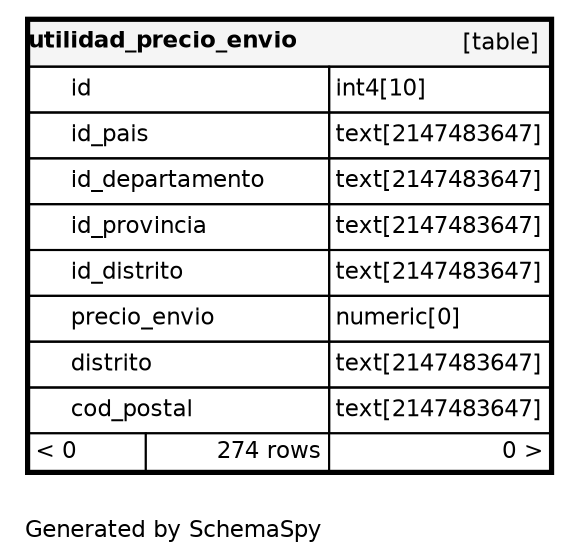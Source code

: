 digraph "oneDegreeRelationshipsDiagram" {
  graph [    rankdir="RL"    bgcolor="#ffffff"    label="\nGenerated by SchemaSpy"    labeljust="l"    nodesep="0.18"    ranksep="0.46"    fontname="Helvetica"    fontsize="11"    ration="compress"  ];  node [    fontname="Helvetica"    fontsize="11"    shape="plaintext"  ];  edge [    arrowsize="0.8"  ];
  "utilidad_precio_envio" [
   label=<
    <TABLE BORDER="2" CELLBORDER="1" CELLSPACING="0" BGCOLOR="#ffffff">
      <TR><TD COLSPAN="4"  BGCOLOR="#f5f5f5"><TABLE BORDER="0" CELLSPACING="0"><TR><TD ALIGN="LEFT" FIXEDSIZE="TRUE" WIDTH="123" HEIGHT="16"><B>utilidad_precio_envio</B></TD><TD ALIGN="RIGHT">[table]</TD></TR></TABLE></TD></TR>
      <TR><TD PORT="id" COLSPAN="2" ALIGN="LEFT"><TABLE BORDER="0" CELLSPACING="0" ALIGN="LEFT"><TR ALIGN="LEFT"><TD ALIGN="LEFT" FIXEDSIZE="TRUE" WIDTH="15" HEIGHT="16"></TD><TD ALIGN="LEFT" FIXEDSIZE="TRUE" WIDTH="123" HEIGHT="16">id</TD></TR></TABLE></TD><TD PORT="id.type" ALIGN="LEFT">int4[10]</TD></TR>
      <TR><TD PORT="id_pais" COLSPAN="2" ALIGN="LEFT"><TABLE BORDER="0" CELLSPACING="0" ALIGN="LEFT"><TR ALIGN="LEFT"><TD ALIGN="LEFT" FIXEDSIZE="TRUE" WIDTH="15" HEIGHT="16"></TD><TD ALIGN="LEFT" FIXEDSIZE="TRUE" WIDTH="123" HEIGHT="16">id_pais</TD></TR></TABLE></TD><TD PORT="id_pais.type" ALIGN="LEFT">text[2147483647]</TD></TR>
      <TR><TD PORT="id_departamento" COLSPAN="2" ALIGN="LEFT"><TABLE BORDER="0" CELLSPACING="0" ALIGN="LEFT"><TR ALIGN="LEFT"><TD ALIGN="LEFT" FIXEDSIZE="TRUE" WIDTH="15" HEIGHT="16"></TD><TD ALIGN="LEFT" FIXEDSIZE="TRUE" WIDTH="123" HEIGHT="16">id_departamento</TD></TR></TABLE></TD><TD PORT="id_departamento.type" ALIGN="LEFT">text[2147483647]</TD></TR>
      <TR><TD PORT="id_provincia" COLSPAN="2" ALIGN="LEFT"><TABLE BORDER="0" CELLSPACING="0" ALIGN="LEFT"><TR ALIGN="LEFT"><TD ALIGN="LEFT" FIXEDSIZE="TRUE" WIDTH="15" HEIGHT="16"></TD><TD ALIGN="LEFT" FIXEDSIZE="TRUE" WIDTH="123" HEIGHT="16">id_provincia</TD></TR></TABLE></TD><TD PORT="id_provincia.type" ALIGN="LEFT">text[2147483647]</TD></TR>
      <TR><TD PORT="id_distrito" COLSPAN="2" ALIGN="LEFT"><TABLE BORDER="0" CELLSPACING="0" ALIGN="LEFT"><TR ALIGN="LEFT"><TD ALIGN="LEFT" FIXEDSIZE="TRUE" WIDTH="15" HEIGHT="16"></TD><TD ALIGN="LEFT" FIXEDSIZE="TRUE" WIDTH="123" HEIGHT="16">id_distrito</TD></TR></TABLE></TD><TD PORT="id_distrito.type" ALIGN="LEFT">text[2147483647]</TD></TR>
      <TR><TD PORT="precio_envio" COLSPAN="2" ALIGN="LEFT"><TABLE BORDER="0" CELLSPACING="0" ALIGN="LEFT"><TR ALIGN="LEFT"><TD ALIGN="LEFT" FIXEDSIZE="TRUE" WIDTH="15" HEIGHT="16"></TD><TD ALIGN="LEFT" FIXEDSIZE="TRUE" WIDTH="123" HEIGHT="16">precio_envio</TD></TR></TABLE></TD><TD PORT="precio_envio.type" ALIGN="LEFT">numeric[0]</TD></TR>
      <TR><TD PORT="distrito" COLSPAN="2" ALIGN="LEFT"><TABLE BORDER="0" CELLSPACING="0" ALIGN="LEFT"><TR ALIGN="LEFT"><TD ALIGN="LEFT" FIXEDSIZE="TRUE" WIDTH="15" HEIGHT="16"></TD><TD ALIGN="LEFT" FIXEDSIZE="TRUE" WIDTH="123" HEIGHT="16">distrito</TD></TR></TABLE></TD><TD PORT="distrito.type" ALIGN="LEFT">text[2147483647]</TD></TR>
      <TR><TD PORT="cod_postal" COLSPAN="2" ALIGN="LEFT"><TABLE BORDER="0" CELLSPACING="0" ALIGN="LEFT"><TR ALIGN="LEFT"><TD ALIGN="LEFT" FIXEDSIZE="TRUE" WIDTH="15" HEIGHT="16"></TD><TD ALIGN="LEFT" FIXEDSIZE="TRUE" WIDTH="123" HEIGHT="16">cod_postal</TD></TR></TABLE></TD><TD PORT="cod_postal.type" ALIGN="LEFT">text[2147483647]</TD></TR>
      <TR><TD ALIGN="LEFT" BGCOLOR="#ffffff">&lt; 0</TD><TD ALIGN="RIGHT" BGCOLOR="#ffffff">274 rows</TD><TD ALIGN="RIGHT" BGCOLOR="#ffffff">0 &gt;</TD></TR>
    </TABLE>>
    URL="utilidad_precio_envio.html"
    target="_top"
    tooltip="utilidad_precio_envio"
  ];
}
